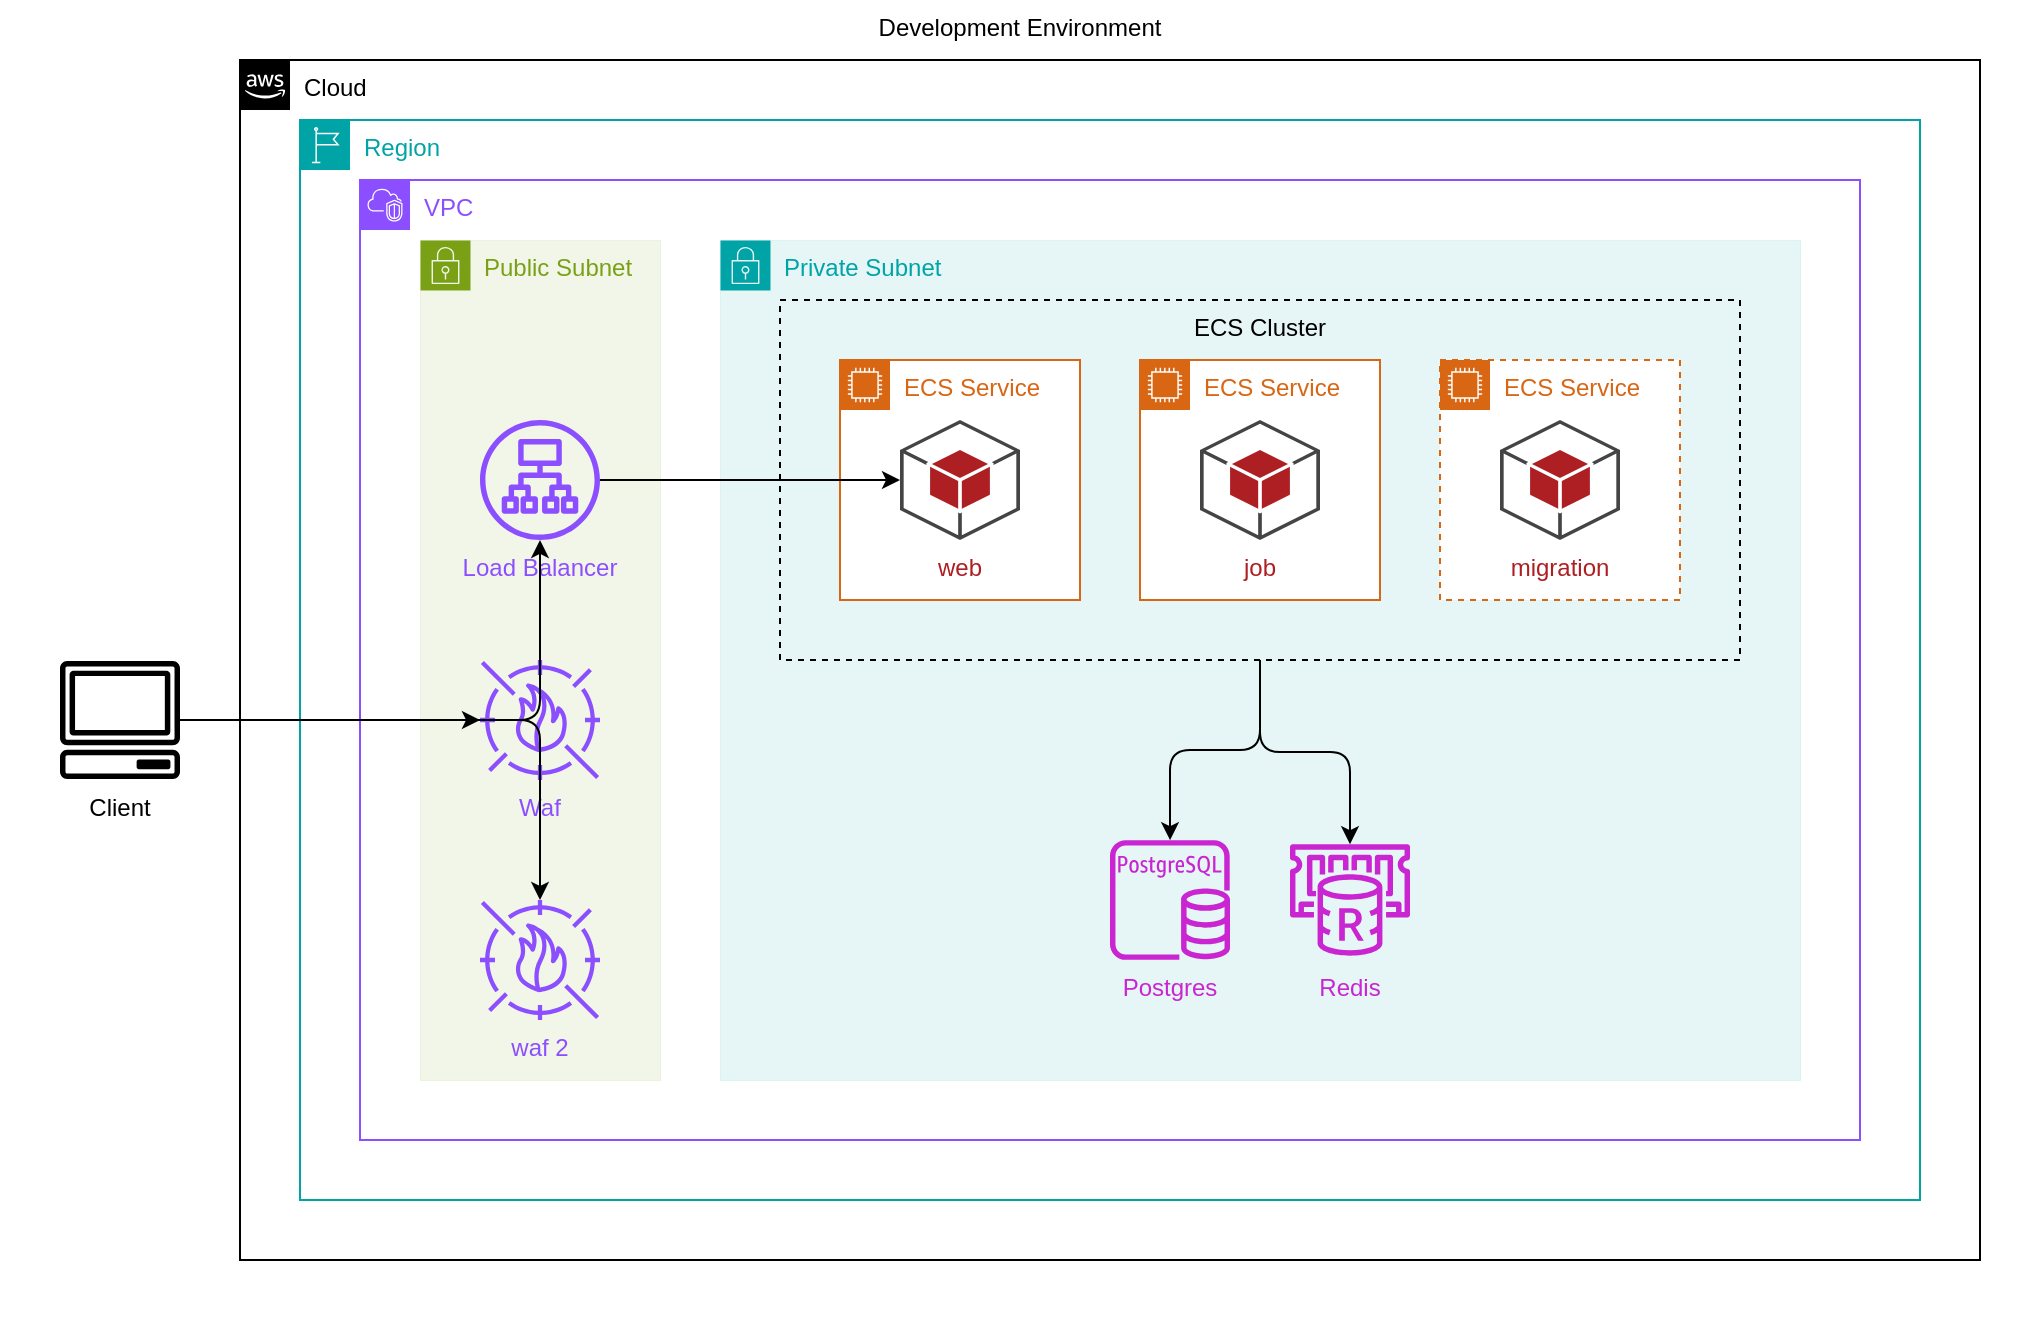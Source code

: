 <mxfile 
  version="25.0.2"
  >
  <diagram
    name="development-environment"
    >
    <mxGraphModel
      grid="1" 
      gridSize="10" 
      guides="1" 
      tooltips="1" 
      connect="1" 
      arrows="1" 
      fold="1" 
      page="1" 
      pageScale="1" 
      pageWidth="1" 
      pageHeight="1" 
      math="0" 
      shadow="0"
      >
      <root>
        <mxCell
          id="page"
          />
        <mxCell
          id="root" 
          parent="page"
          />
        <mxCell
          id="app_developmentenvironment" 
          parent="root" 
          value="Development Environment" 
          vertex="1" 
          style="align=center;strokeColor=none;verticalAlign=top;aspect=fixed"
          >
          <mxGeometry
            width="1020" 
            height="660" 
            x="0" 
            y="0" 
            as="geometry"
            />
          </mxCell>
        <mxCell
          id="client" 
          parent="app_developmentenvironment" 
          value="Client" 
          vertex="1" 
          style="shape=mxgraph.aws4.client;fillColor=#000000;verticalLabelPosition=bottom;verticalAlign=top;align=center;aspect=fixed"
          >
          <mxGeometry
            width="60" 
            height="60" 
            x="30" 
            y="330" 
            as="geometry"
            />
          </mxCell>
        <mxCell
          id="cloud" 
          parent="app_developmentenvironment" 
          value="Cloud" 
          vertex="1" 
          style="shape=mxgraph.aws4.group;align=left;spacingLeft=30;verticalAlign=top;aspect=fixed;grIcon=mxgraph.aws4.group_aws_cloud_alt"
          >
          <mxGeometry
            width="870" 
            height="600" 
            x="120" 
            y="30" 
            as="geometry"
            />
          </mxCell>
        <mxCell
          id="region" 
          parent="cloud" 
          value="Region" 
          vertex="1" 
          style="shape=mxgraph.aws4.group;align=left;spacingLeft=30;strokeColor=#00A4A6;fontColor=#00A4A6;verticalAlign=top;aspect=fixed;grIcon=mxgraph.aws4.group_region"
          >
          <mxGeometry
            width="810" 
            height="540" 
            x="30" 
            y="30" 
            as="geometry"
            />
          </mxCell>
        <mxCell
          id="vpc" 
          parent="region" 
          value="VPC" 
          vertex="1" 
          style="shape=mxgraph.aws4.group;align=left;spacingLeft=30;strokeColor=#8C4FFF;fontColor=#8C4FFF;verticalAlign=top;aspect=fixed;grIcon=mxgraph.aws4.group_vpc2"
          >
          <mxGeometry
            width="750" 
            height="480" 
            x="30" 
            y="30" 
            as="geometry"
            />
          </mxCell>
        <mxCell
          id="public_subnet_publicsubnet" 
          parent="vpc" 
          value="Public Subnet" 
          vertex="1" 
          style="shape=mxgraph.aws4.group;align=left;spacingLeft=30;strokeColor=#7AA116;fontColor=#7AA116;verticalAlign=top;aspect=fixed;grIcon=mxgraph.aws4.group_security_group;fillColor=#F2F6E8;strokeWidth=0"
          >
          <mxGeometry
            width="120" 
            height="420" 
            x="30" 
            y="30" 
            as="geometry"
            />
          </mxCell>
        <mxCell
          id="load_balancer_loadbalancer" 
          parent="public_subnet_publicsubnet" 
          value="Load Balancer" 
          vertex="1" 
          style="shape=mxgraph.aws4.application_load_balancer;fillColor=#8C4FFF;verticalLabelPosition=bottom;verticalAlign=top;align=center;aspect=fixed;strokeColor=#8C4FFF;fontColor=#8C4FFF"
          >
          <mxGeometry
            width="60" 
            height="60" 
            x="30" 
            y="90" 
            as="geometry"
            />
          </mxCell>
        <mxCell
          id="waf" 
          parent="public_subnet_publicsubnet" 
          value="Waf" 
          vertex="1" 
          style="shape=mxgraph.aws4.waf;fillColor=#8C4FFF;verticalLabelPosition=bottom;verticalAlign=top;align=center;aspect=fixed;strokeColor=#8C4FFF;fontColor=#8C4FFF"
          >
          <mxGeometry
            width="60" 
            height="60" 
            x="30" 
            y="210" 
            as="geometry"
            />
          </mxCell>
        <mxCell
          id="waf_waf2" 
          parent="public_subnet_publicsubnet" 
          value="waf 2" 
          vertex="1" 
          style="shape=mxgraph.aws4.waf;fillColor=#8C4FFF;verticalLabelPosition=bottom;verticalAlign=top;align=center;aspect=fixed;strokeColor=#8C4FFF;fontColor=#8C4FFF"
          >
          <mxGeometry
            width="60" 
            height="60" 
            x="30" 
            y="330" 
            as="geometry"
            />
          </mxCell>
        <mxCell
          id="private_subnet_privatesubnet" 
          parent="vpc" 
          value="Private Subnet" 
          vertex="1" 
          style="shape=mxgraph.aws4.group;align=left;spacingLeft=30;strokeColor=#00A4A6;fontColor=#00A4A6;verticalAlign=top;aspect=fixed;grIcon=mxgraph.aws4.group_security_group;fillColor=#E6F6F7;strokeWidth=0"
          >
          <mxGeometry
            width="540" 
            height="420" 
            x="180" 
            y="30" 
            as="geometry"
            />
          </mxCell>
        <mxCell
          id="ecs_cluster_ecscluster" 
          parent="private_subnet_privatesubnet" 
          value="ECS Cluster" 
          vertex="1" 
          style="align=center;verticalAlign=top;aspect=fixed;dashed=1;fillColor=none"
          >
          <mxGeometry
            width="480" 
            height="180" 
            x="30" 
            y="30" 
            as="geometry"
            />
          </mxCell>
        <mxCell
          id="ecs_service_ecsservice" 
          parent="ecs_cluster_ecscluster" 
          value="ECS Service" 
          vertex="1" 
          style="shape=mxgraph.aws4.group;align=left;spacingLeft=30;strokeColor=#D86613;fontColor=#D86613;verticalAlign=top;aspect=fixed;grIcon=mxgraph.aws4.group_ec2_instance_contents"
          >
          <mxGeometry
            width="120" 
            height="120" 
            x="30" 
            y="30" 
            as="geometry"
            />
          </mxCell>
        <mxCell
          id="ecs_container_web" 
          parent="ecs_service_ecsservice" 
          value="web" 
          vertex="1" 
          style="shape=mxgraph.aws3.android;fillColor=#AE1F23;verticalLabelPosition=bottom;verticalAlign=top;align=center;aspect=fixed;strokeColor=#AE1F23;fontColor=#AE1F23"
          >
          <mxGeometry
            width="60" 
            height="60" 
            x="30" 
            y="30" 
            as="geometry"
            />
          </mxCell>
        <mxCell
          id="ecs_service_2" 
          parent="ecs_cluster_ecscluster" 
          value="ECS Service" 
          vertex="1" 
          style="shape=mxgraph.aws4.group;align=left;spacingLeft=30;strokeColor=#D86613;fontColor=#D86613;verticalAlign=top;aspect=fixed;grIcon=mxgraph.aws4.group_ec2_instance_contents"
          >
          <mxGeometry
            width="120" 
            height="120" 
            x="180" 
            y="30" 
            as="geometry"
            />
          </mxCell>
        <mxCell
          id="ecs_container_job" 
          parent="ecs_service_2" 
          value="job" 
          vertex="1" 
          style="shape=mxgraph.aws3.android;fillColor=#AE1F23;verticalLabelPosition=bottom;verticalAlign=top;align=center;aspect=fixed;strokeColor=#AE1F23;fontColor=#AE1F23"
          >
          <mxGeometry
            width="60" 
            height="60" 
            x="30" 
            y="30" 
            as="geometry"
            />
          </mxCell>
        <mxCell
          id="ecs_service_3" 
          parent="ecs_cluster_ecscluster" 
          value="ECS Service" 
          vertex="1" 
          style="shape=mxgraph.aws4.group;align=left;spacingLeft=30;strokeColor=#D86613;fontColor=#D86613;verticalAlign=top;aspect=fixed;grIcon=mxgraph.aws4.group_ec2_instance_contents;dashed=1"
          >
          <mxGeometry
            width="120" 
            height="120" 
            x="330" 
            y="30" 
            as="geometry"
            />
          </mxCell>
        <mxCell
          id="ecs_container_migration" 
          parent="ecs_service_3" 
          value="migration" 
          vertex="1" 
          style="shape=mxgraph.aws3.android;fillColor=#AE1F23;verticalLabelPosition=bottom;verticalAlign=top;align=center;aspect=fixed;strokeColor=#AE1F23;fontColor=#AE1F23"
          >
          <mxGeometry
            width="60" 
            height="60" 
            x="30" 
            y="30" 
            as="geometry"
            />
          </mxCell>
        <mxCell
          id="storage_layer_storagelayer" 
          parent="private_subnet_privatesubnet" 
          value="Storage Layer" 
          vertex="1" 
          style="align=center;strokeColor=none;fontColor=none;fillColor=none;noLabel=1;verticalAlign=top;aspect=fixed;strokeWidth=0"
          >
          <mxGeometry
            width="480" 
            height="120" 
            x="30" 
            y="270" 
            as="geometry"
            />
          </mxCell>
        <mxCell
          id="postgres" 
          parent="storage_layer_storagelayer" 
          value="Postgres" 
          vertex="1" 
          style="shape=mxgraph.aws4.rds_postgresql_instance;fillColor=#C925D1;verticalLabelPosition=bottom;verticalAlign=top;align=center;aspect=fixed;strokeColor=#C925D1;fontColor=#C925D1"
          >
          <mxGeometry
            width="60" 
            height="60" 
            x="165" 
            y="30" 
            as="geometry"
            />
          </mxCell>
        <mxCell
          id="redis" 
          parent="storage_layer_storagelayer" 
          value="Redis" 
          vertex="1" 
          style="shape=mxgraph.aws4.elasticache_for_redis;fillColor=#C925D1;verticalLabelPosition=bottom;verticalAlign=top;align=center;aspect=fixed;strokeColor=#C925D1;fontColor=#C925D1"
          >
          <mxGeometry
            width="60" 
            height="60" 
            x="255" 
            y="30" 
            as="geometry"
            />
          </mxCell>
        <mxCell
          id="dependency" 
          source="client" 
          target="waf" 
          parent="root" 
          edge="1" 
          style="edgeStyle=orthogonalEdgeStyle;rounded=1;orthogonalLoop=1;jettySize=auto;html=1"
          >
          <mxGeometry
            relative="1" 
            as="geometry"
            />
          </mxCell>
        <mxCell
          id="dependency_2" 
          source="client" 
          target="waf_waf2" 
          parent="root" 
          edge="1" 
          style="edgeStyle=orthogonalEdgeStyle;rounded=1;orthogonalLoop=1;jettySize=auto;html=1"
          >
          <mxGeometry
            relative="1" 
            as="geometry"
            />
          </mxCell>
        <mxCell
          id="dependency_3" 
          source="client" 
          target="load_balancer_loadbalancer" 
          parent="root" 
          edge="1" 
          style="edgeStyle=orthogonalEdgeStyle;rounded=1;orthogonalLoop=1;jettySize=auto;html=1"
          >
          <mxGeometry
            relative="1" 
            as="geometry"
            />
          </mxCell>
        <mxCell
          id="dependency_4" 
          source="load_balancer_loadbalancer" 
          target="ecs_container_web" 
          parent="root" 
          edge="1" 
          style="edgeStyle=orthogonalEdgeStyle;rounded=1;orthogonalLoop=1;jettySize=auto;html=1"
          >
          <mxGeometry
            relative="1" 
            as="geometry"
            />
          </mxCell>
        <mxCell
          id="dependency_5" 
          source="ecs_cluster_ecscluster" 
          target="postgres" 
          parent="root" 
          edge="1" 
          style="edgeStyle=orthogonalEdgeStyle;rounded=1;orthogonalLoop=1;jettySize=auto;html=1"
          >
          <mxGeometry
            relative="1" 
            as="geometry"
            />
          </mxCell>
        <mxCell
          id="dependency_6" 
          source="ecs_cluster_ecscluster" 
          target="redis" 
          parent="root" 
          edge="1" 
          style="edgeStyle=orthogonalEdgeStyle;rounded=1;orthogonalLoop=1;jettySize=auto;html=1"
          >
          <mxGeometry
            relative="1" 
            as="geometry"
            />
          </mxCell>
        </root>
      </mxGraphModel>
    </diagram>
  </mxfile>